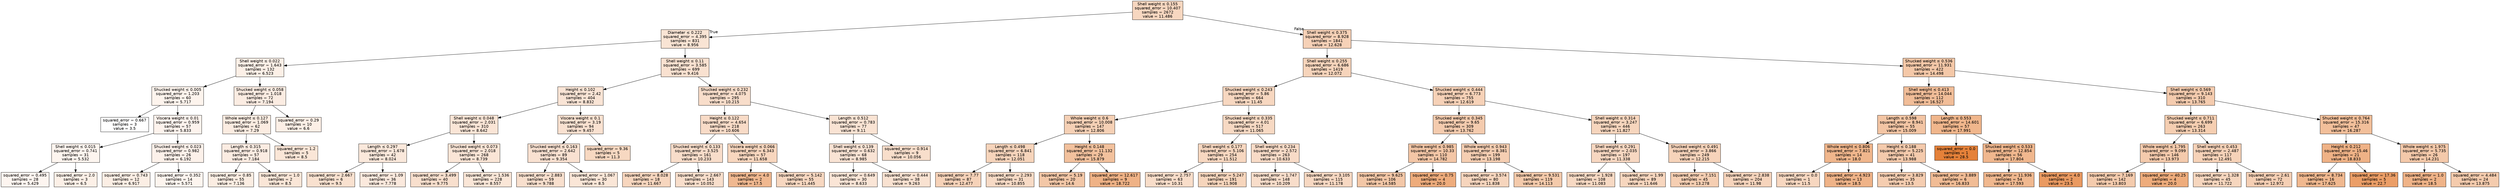 digraph Tree {
node [shape=box, style="filled", color="black", fontname="helvetica"] ;
edge [fontname="helvetica"] ;
0 [label=<Shell weight &le; 0.155<br/>squared_error = 10.407<br/>samples = 2672<br/>value = 11.486>, fillcolor="#f7d7c0"] ;
1 [label=<Diameter &le; 0.222<br/>squared_error = 4.395<br/>samples = 831<br/>value = 8.956>, fillcolor="#f9e4d4"] ;
0 -> 1 [labeldistance=2.5, labelangle=45, headlabel="True"] ;
2 [label=<Shell weight &le; 0.022<br/>squared_error = 1.643<br/>samples = 132<br/>value = 6.523>, fillcolor="#fcf0e7"] ;
1 -> 2 ;
3 [label=<Shucked weight &le; 0.005<br/>squared_error = 1.203<br/>samples = 60<br/>value = 5.717>, fillcolor="#fdf4ed"] ;
2 -> 3 ;
4 [label=<squared_error = 0.667<br/>samples = 3<br/>value = 3.5>, fillcolor="#ffffff"] ;
3 -> 4 ;
5 [label=<Viscera weight &le; 0.01<br/>squared_error = 0.959<br/>samples = 57<br/>value = 5.833>, fillcolor="#fdf3ed"] ;
3 -> 5 ;
6 [label=<Shell weight &le; 0.015<br/>squared_error = 0.741<br/>samples = 31<br/>value = 5.532>, fillcolor="#fdf5ef"] ;
5 -> 6 ;
7 [label=<squared_error = 0.495<br/>samples = 28<br/>value = 5.429>, fillcolor="#fdf5f0"] ;
6 -> 7 ;
8 [label=<squared_error = 2.0<br/>samples = 3<br/>value = 6.5>, fillcolor="#fcf0e7"] ;
6 -> 8 ;
9 [label=<Shucked weight &le; 0.023<br/>squared_error = 0.982<br/>samples = 26<br/>value = 6.192>, fillcolor="#fcf1ea"] ;
5 -> 9 ;
10 [label=<squared_error = 0.743<br/>samples = 12<br/>value = 6.917>, fillcolor="#fbeee4"] ;
9 -> 10 ;
11 [label=<squared_error = 0.352<br/>samples = 14<br/>value = 5.571>, fillcolor="#fdf5ef"] ;
9 -> 11 ;
12 [label=<Shucked weight &le; 0.058<br/>squared_error = 1.018<br/>samples = 72<br/>value = 7.194>, fillcolor="#fbece2"] ;
2 -> 12 ;
13 [label=<Whole weight &le; 0.127<br/>squared_error = 1.069<br/>samples = 62<br/>value = 7.29>, fillcolor="#fbece1"] ;
12 -> 13 ;
14 [label=<Length &le; 0.315<br/>squared_error = 0.918<br/>samples = 57<br/>value = 7.184>, fillcolor="#fbece2"] ;
13 -> 14 ;
15 [label=<squared_error = 0.85<br/>samples = 55<br/>value = 7.136>, fillcolor="#fbede2"] ;
14 -> 15 ;
16 [label=<squared_error = 1.0<br/>samples = 2<br/>value = 8.5>, fillcolor="#fae6d7"] ;
14 -> 16 ;
17 [label=<squared_error = 1.2<br/>samples = 5<br/>value = 8.5>, fillcolor="#fae6d7"] ;
13 -> 17 ;
18 [label=<squared_error = 0.29<br/>samples = 10<br/>value = 6.6>, fillcolor="#fcefe6"] ;
12 -> 18 ;
19 [label=<Shell weight &le; 0.11<br/>squared_error = 3.585<br/>samples = 699<br/>value = 9.416>, fillcolor="#f9e1d0"] ;
1 -> 19 ;
20 [label=<Height &le; 0.102<br/>squared_error = 2.42<br/>samples = 404<br/>value = 8.832>, fillcolor="#f9e4d5"] ;
19 -> 20 ;
21 [label=<Shell weight &le; 0.048<br/>squared_error = 2.031<br/>samples = 310<br/>value = 8.642>, fillcolor="#fae5d6"] ;
20 -> 21 ;
22 [label=<Length &le; 0.297<br/>squared_error = 1.678<br/>samples = 42<br/>value = 8.024>, fillcolor="#fae8db"] ;
21 -> 22 ;
23 [label=<squared_error = 2.667<br/>samples = 6<br/>value = 9.5>, fillcolor="#f9e1cf"] ;
22 -> 23 ;
24 [label=<squared_error = 1.09<br/>samples = 36<br/>value = 7.778>, fillcolor="#fbe9dd"] ;
22 -> 24 ;
25 [label=<Shucked weight &le; 0.073<br/>squared_error = 2.018<br/>samples = 268<br/>value = 8.739>, fillcolor="#fae5d6"] ;
21 -> 25 ;
26 [label=<squared_error = 3.499<br/>samples = 40<br/>value = 9.775>, fillcolor="#f8dfcd"] ;
25 -> 26 ;
27 [label=<squared_error = 1.536<br/>samples = 228<br/>value = 8.557>, fillcolor="#fae6d7"] ;
25 -> 27 ;
28 [label=<Viscera weight &le; 0.1<br/>squared_error = 3.19<br/>samples = 94<br/>value = 9.457>, fillcolor="#f9e1d0"] ;
20 -> 28 ;
29 [label=<Shucked weight &le; 0.163<br/>squared_error = 2.642<br/>samples = 89<br/>value = 9.354>, fillcolor="#f9e1d1"] ;
28 -> 29 ;
30 [label=<squared_error = 2.883<br/>samples = 59<br/>value = 9.788>, fillcolor="#f8dfcd"] ;
29 -> 30 ;
31 [label=<squared_error = 1.067<br/>samples = 30<br/>value = 8.5>, fillcolor="#fae6d7"] ;
29 -> 31 ;
32 [label=<squared_error = 9.36<br/>samples = 5<br/>value = 11.3>, fillcolor="#f7d8c1"] ;
28 -> 32 ;
33 [label=<Shucked weight &le; 0.232<br/>squared_error = 4.075<br/>samples = 295<br/>value = 10.215>, fillcolor="#f8ddca"] ;
19 -> 33 ;
34 [label=<Height &le; 0.122<br/>squared_error = 4.654<br/>samples = 218<br/>value = 10.606>, fillcolor="#f8dbc7"] ;
33 -> 34 ;
35 [label=<Shucked weight &le; 0.133<br/>squared_error = 3.525<br/>samples = 161<br/>value = 10.233>, fillcolor="#f8ddca"] ;
34 -> 35 ;
36 [label=<squared_error = 8.028<br/>samples = 18<br/>value = 11.667>, fillcolor="#f7d6be"] ;
35 -> 36 ;
37 [label=<squared_error = 2.667<br/>samples = 143<br/>value = 10.052>, fillcolor="#f8decb"] ;
35 -> 37 ;
38 [label=<Viscera weight &le; 0.066<br/>squared_error = 6.343<br/>samples = 57<br/>value = 11.658>, fillcolor="#f7d6be"] ;
34 -> 38 ;
39 [label=<squared_error = 4.0<br/>samples = 2<br/>value = 17.5>, fillcolor="#f0b890"] ;
38 -> 39 ;
40 [label=<squared_error = 5.142<br/>samples = 55<br/>value = 11.445>, fillcolor="#f7d7c0"] ;
38 -> 40 ;
41 [label=<Length &le; 0.512<br/>squared_error = 0.783<br/>samples = 77<br/>value = 9.11>, fillcolor="#f9e3d3"] ;
33 -> 41 ;
42 [label=<Shell weight &le; 0.139<br/>squared_error = 0.632<br/>samples = 68<br/>value = 8.985>, fillcolor="#f9e3d4"] ;
41 -> 42 ;
43 [label=<squared_error = 0.649<br/>samples = 30<br/>value = 8.633>, fillcolor="#fae5d6"] ;
42 -> 43 ;
44 [label=<squared_error = 0.444<br/>samples = 38<br/>value = 9.263>, fillcolor="#f9e2d1"] ;
42 -> 44 ;
45 [label=<squared_error = 0.914<br/>samples = 9<br/>value = 10.056>, fillcolor="#f8decb"] ;
41 -> 45 ;
46 [label=<Shell weight &le; 0.375<br/>squared_error = 8.928<br/>samples = 1841<br/>value = 12.628>, fillcolor="#f6d1b7"] ;
0 -> 46 [labeldistance=2.5, labelangle=-45, headlabel="False"] ;
47 [label=<Shell weight &le; 0.255<br/>squared_error = 6.686<br/>samples = 1419<br/>value = 12.072>, fillcolor="#f6d4bb"] ;
46 -> 47 ;
48 [label=<Shucked weight &le; 0.243<br/>squared_error = 5.86<br/>samples = 664<br/>value = 11.45>, fillcolor="#f7d7c0"] ;
47 -> 48 ;
49 [label=<Whole weight &le; 0.6<br/>squared_error = 10.008<br/>samples = 147<br/>value = 12.806>, fillcolor="#f5d0b5"] ;
48 -> 49 ;
50 [label=<Length &le; 0.498<br/>squared_error = 6.841<br/>samples = 118<br/>value = 12.051>, fillcolor="#f6d4bb"] ;
49 -> 50 ;
51 [label=<squared_error = 7.77<br/>samples = 87<br/>value = 12.477>, fillcolor="#f6d2b8"] ;
50 -> 51 ;
52 [label=<squared_error = 2.293<br/>samples = 31<br/>value = 10.855>, fillcolor="#f7dac5"] ;
50 -> 52 ;
53 [label=<Height &le; 0.148<br/>squared_error = 11.132<br/>samples = 29<br/>value = 15.879>, fillcolor="#f2c19d"] ;
49 -> 53 ;
54 [label=<squared_error = 5.19<br/>samples = 20<br/>value = 14.6>, fillcolor="#f3c7a7"] ;
53 -> 54 ;
55 [label=<squared_error = 12.617<br/>samples = 9<br/>value = 18.722>, fillcolor="#efb286"] ;
53 -> 55 ;
56 [label=<Shucked weight &le; 0.335<br/>squared_error = 4.01<br/>samples = 517<br/>value = 11.065>, fillcolor="#f7d9c3"] ;
48 -> 56 ;
57 [label=<Shell weight &le; 0.177<br/>squared_error = 5.106<br/>samples = 254<br/>value = 11.512>, fillcolor="#f7d7c0"] ;
56 -> 57 ;
58 [label=<squared_error = 2.757<br/>samples = 63<br/>value = 10.31>, fillcolor="#f8ddc9"] ;
57 -> 58 ;
59 [label=<squared_error = 5.247<br/>samples = 191<br/>value = 11.908>, fillcolor="#f6d5bc"] ;
57 -> 59 ;
60 [label=<Shell weight &le; 0.234<br/>squared_error = 2.572<br/>samples = 263<br/>value = 10.633>, fillcolor="#f8dbc7"] ;
56 -> 60 ;
61 [label=<squared_error = 1.747<br/>samples = 148<br/>value = 10.209>, fillcolor="#f8ddca"] ;
60 -> 61 ;
62 [label=<squared_error = 3.105<br/>samples = 115<br/>value = 11.178>, fillcolor="#f7d8c2"] ;
60 -> 62 ;
63 [label=<Shucked weight &le; 0.444<br/>squared_error = 6.773<br/>samples = 755<br/>value = 12.619>, fillcolor="#f6d1b7"] ;
47 -> 63 ;
64 [label=<Shucked weight &le; 0.345<br/>squared_error = 9.65<br/>samples = 309<br/>value = 13.762>, fillcolor="#f4cbae"] ;
63 -> 64 ;
65 [label=<Whole weight &le; 0.985<br/>squared_error = 10.33<br/>samples = 110<br/>value = 14.782>, fillcolor="#f3c6a6"] ;
64 -> 65 ;
66 [label=<squared_error = 9.625<br/>samples = 106<br/>value = 14.585>, fillcolor="#f3c7a7"] ;
65 -> 66 ;
67 [label=<squared_error = 0.75<br/>samples = 4<br/>value = 20.0>, fillcolor="#eeac7c"] ;
65 -> 67 ;
68 [label=<Whole weight &le; 0.943<br/>squared_error = 8.381<br/>samples = 199<br/>value = 13.198>, fillcolor="#f5ceb2"] ;
64 -> 68 ;
69 [label=<squared_error = 3.574<br/>samples = 80<br/>value = 11.838>, fillcolor="#f6d5bd"] ;
68 -> 69 ;
70 [label=<squared_error = 9.531<br/>samples = 119<br/>value = 14.113>, fillcolor="#f4caab"] ;
68 -> 70 ;
71 [label=<Shell weight &le; 0.314<br/>squared_error = 3.247<br/>samples = 446<br/>value = 11.827>, fillcolor="#f6d5bd"] ;
63 -> 71 ;
72 [label=<Shell weight &le; 0.291<br/>squared_error = 2.035<br/>samples = 197<br/>value = 11.338>, fillcolor="#f7d7c1"] ;
71 -> 72 ;
73 [label=<squared_error = 1.928<br/>samples = 108<br/>value = 11.083>, fillcolor="#f7d9c3"] ;
72 -> 73 ;
74 [label=<squared_error = 1.99<br/>samples = 89<br/>value = 11.646>, fillcolor="#f7d6be"] ;
72 -> 74 ;
75 [label=<Shucked weight &le; 0.491<br/>squared_error = 3.866<br/>samples = 249<br/>value = 12.215>, fillcolor="#f6d3ba"] ;
71 -> 75 ;
76 [label=<squared_error = 7.151<br/>samples = 45<br/>value = 13.278>, fillcolor="#f5ceb2"] ;
75 -> 76 ;
77 [label=<squared_error = 2.838<br/>samples = 204<br/>value = 11.98>, fillcolor="#f6d4bc"] ;
75 -> 77 ;
78 [label=<Shucked weight &le; 0.536<br/>squared_error = 11.931<br/>samples = 422<br/>value = 14.498>, fillcolor="#f4c8a8"] ;
46 -> 78 ;
79 [label=<Shell weight &le; 0.413<br/>squared_error = 14.044<br/>samples = 112<br/>value = 16.527>, fillcolor="#f1bd98"] ;
78 -> 79 ;
80 [label=<Length &le; 0.598<br/>squared_error = 8.941<br/>samples = 55<br/>value = 15.009>, fillcolor="#f3c5a4"] ;
79 -> 80 ;
81 [label=<Whole weight &le; 0.806<br/>squared_error = 7.821<br/>samples = 14<br/>value = 18.0>, fillcolor="#f0b68c"] ;
80 -> 81 ;
82 [label=<squared_error = 0.0<br/>samples = 1<br/>value = 11.5>, fillcolor="#f7d7c0"] ;
81 -> 82 ;
83 [label=<squared_error = 4.923<br/>samples = 13<br/>value = 18.5>, fillcolor="#efb388"] ;
81 -> 83 ;
84 [label=<Height &le; 0.188<br/>squared_error = 5.225<br/>samples = 41<br/>value = 13.988>, fillcolor="#f4caac"] ;
80 -> 84 ;
85 [label=<squared_error = 3.829<br/>samples = 35<br/>value = 13.5>, fillcolor="#f5cdb0"] ;
84 -> 85 ;
86 [label=<squared_error = 3.889<br/>samples = 6<br/>value = 16.833>, fillcolor="#f1bc95"] ;
84 -> 86 ;
87 [label=<Length &le; 0.553<br/>squared_error = 14.601<br/>samples = 57<br/>value = 17.991>, fillcolor="#f0b68c"] ;
79 -> 87 ;
88 [label=<squared_error = 0.0<br/>samples = 1<br/>value = 28.5>, fillcolor="#e58139"] ;
87 -> 88 ;
89 [label=<Shucked weight &le; 0.533<br/>squared_error = 12.854<br/>samples = 56<br/>value = 17.804>, fillcolor="#f0b78e"] ;
87 -> 89 ;
90 [label=<squared_error = 11.936<br/>samples = 54<br/>value = 17.593>, fillcolor="#f0b88f"] ;
89 -> 90 ;
91 [label=<squared_error = 4.0<br/>samples = 2<br/>value = 23.5>, fillcolor="#ea9a61"] ;
89 -> 91 ;
92 [label=<Shell weight &le; 0.569<br/>squared_error = 9.143<br/>samples = 310<br/>value = 13.765>, fillcolor="#f4cbae"] ;
78 -> 92 ;
93 [label=<Shucked weight &le; 0.711<br/>squared_error = 6.699<br/>samples = 263<br/>value = 13.314>, fillcolor="#f5ceb1"] ;
92 -> 93 ;
94 [label=<Whole weight &le; 1.795<br/>squared_error = 9.099<br/>samples = 146<br/>value = 13.973>, fillcolor="#f4caac"] ;
93 -> 94 ;
95 [label=<squared_error = 7.169<br/>samples = 142<br/>value = 13.803>, fillcolor="#f4cbad"] ;
94 -> 95 ;
96 [label=<squared_error = 40.25<br/>samples = 4<br/>value = 20.0>, fillcolor="#eeac7c"] ;
94 -> 96 ;
97 [label=<Shell weight &le; 0.453<br/>squared_error = 2.487<br/>samples = 117<br/>value = 12.491>, fillcolor="#f6d2b8"] ;
93 -> 97 ;
98 [label=<squared_error = 1.328<br/>samples = 45<br/>value = 11.722>, fillcolor="#f6d6be"] ;
97 -> 98 ;
99 [label=<squared_error = 2.61<br/>samples = 72<br/>value = 12.972>, fillcolor="#f5cfb4"] ;
97 -> 99 ;
100 [label=<Shucked weight &le; 0.764<br/>squared_error = 15.316<br/>samples = 47<br/>value = 16.287>, fillcolor="#f2bf9a"] ;
92 -> 100 ;
101 [label=<Height &le; 0.212<br/>squared_error = 15.46<br/>samples = 21<br/>value = 18.833>, fillcolor="#efb286"] ;
100 -> 101 ;
102 [label=<squared_error = 8.734<br/>samples = 16<br/>value = 17.625>, fillcolor="#f0b88f"] ;
101 -> 102 ;
103 [label=<squared_error = 17.36<br/>samples = 5<br/>value = 22.7>, fillcolor="#eb9e67"] ;
101 -> 103 ;
104 [label=<Whole weight &le; 1.975<br/>squared_error = 5.735<br/>samples = 26<br/>value = 14.231>, fillcolor="#f4c9aa"] ;
100 -> 104 ;
105 [label=<squared_error = 1.0<br/>samples = 2<br/>value = 18.5>, fillcolor="#efb388"] ;
104 -> 105 ;
106 [label=<squared_error = 4.484<br/>samples = 24<br/>value = 13.875>, fillcolor="#f4cbad"] ;
104 -> 106 ;
}
